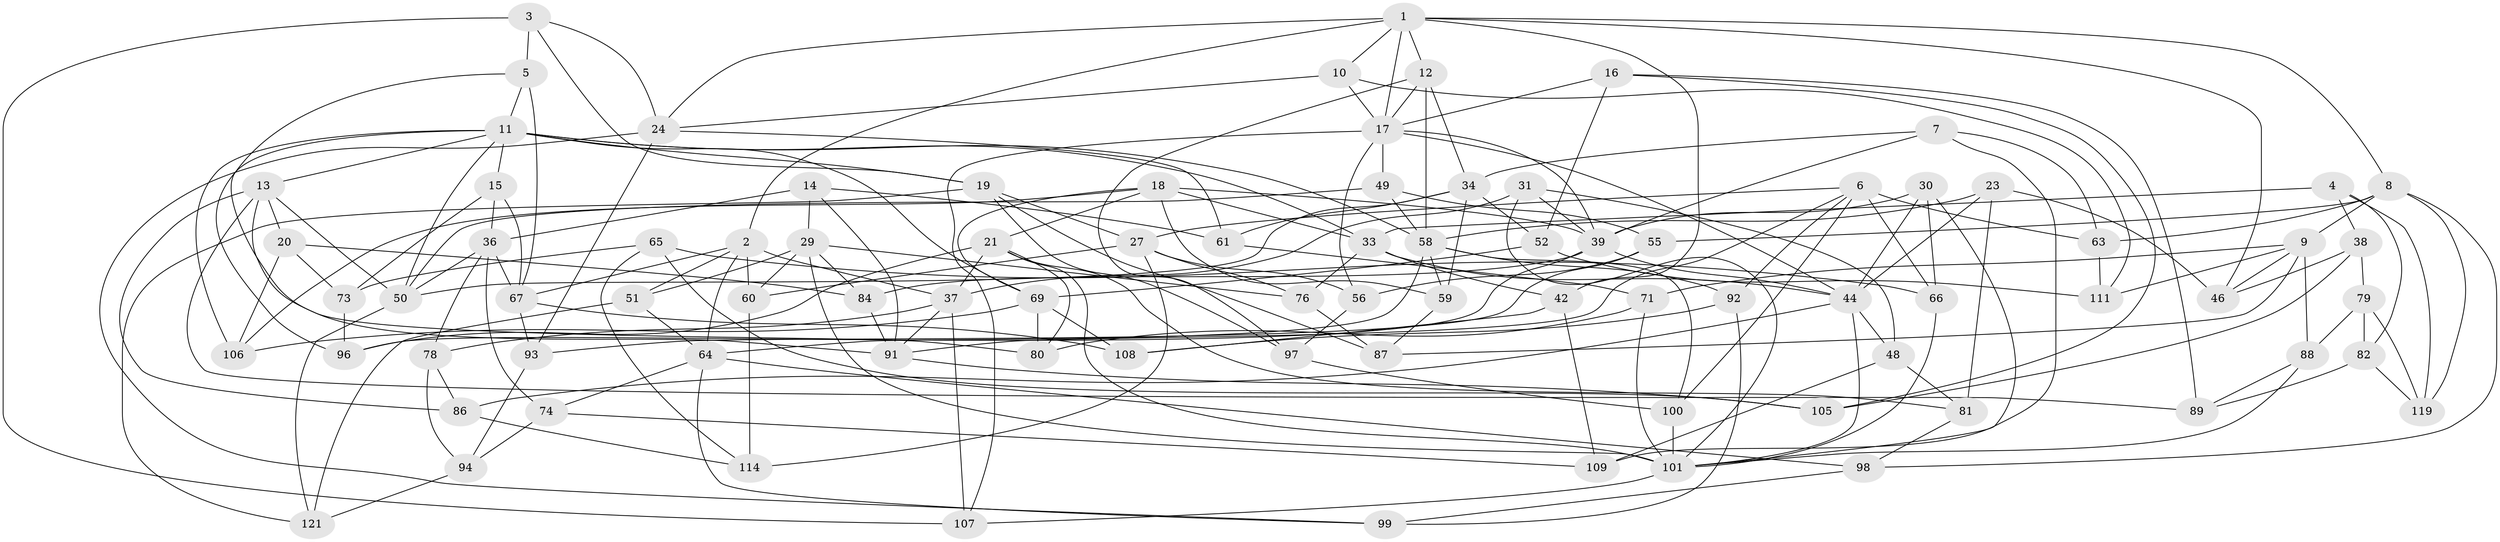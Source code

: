// original degree distribution, {4: 1.0}
// Generated by graph-tools (version 1.1) at 2025/20/03/04/25 18:20:56]
// undirected, 86 vertices, 209 edges
graph export_dot {
graph [start="1"]
  node [color=gray90,style=filled];
  1 [super="+28+57"];
  2 [super="+22"];
  3;
  4;
  5;
  6 [super="+120"];
  7;
  8 [super="+102"];
  9 [super="+45"];
  10;
  11 [super="+47+43"];
  12 [super="+85"];
  13 [super="+25"];
  14;
  15;
  16;
  17 [super="+54+35+70"];
  18 [super="+90"];
  19 [super="+113"];
  20;
  21 [super="+32"];
  23;
  24 [super="+26"];
  27 [super="+53"];
  29 [super="+104"];
  30;
  31;
  33 [super="+95"];
  34 [super="+41"];
  36 [super="+75"];
  37 [super="+40"];
  38;
  39 [super="+72"];
  42;
  44 [super="+62"];
  46;
  48;
  49;
  50 [super="+112"];
  51;
  52;
  55;
  56;
  58 [super="+83+77"];
  59;
  60;
  61;
  63;
  64 [super="+123"];
  65;
  66;
  67 [super="+103"];
  69 [super="+118"];
  71;
  73;
  74;
  76;
  78;
  79;
  80;
  81;
  82;
  84;
  86;
  87;
  88;
  89;
  91 [super="+122"];
  92;
  93;
  94;
  96;
  97;
  98;
  99;
  100;
  101 [super="+117+110"];
  105;
  106;
  107;
  108;
  109;
  111;
  114;
  119;
  121;
  1 -- 24;
  1 -- 10;
  1 -- 12;
  1 -- 17;
  1 -- 8;
  1 -- 42;
  1 -- 2;
  1 -- 46;
  2 -- 67;
  2 -- 60;
  2 -- 51;
  2 -- 37;
  2 -- 64;
  3 -- 19;
  3 -- 107;
  3 -- 5;
  3 -- 24;
  4 -- 119;
  4 -- 38;
  4 -- 33;
  4 -- 82;
  5 -- 80;
  5 -- 67;
  5 -- 11;
  6 -- 92;
  6 -- 100;
  6 -- 27;
  6 -- 66;
  6 -- 91;
  6 -- 63;
  7 -- 63;
  7 -- 109;
  7 -- 34;
  7 -- 39;
  8 -- 9;
  8 -- 98;
  8 -- 55;
  8 -- 119;
  8 -- 63;
  9 -- 71;
  9 -- 88;
  9 -- 111;
  9 -- 46;
  9 -- 87;
  10 -- 24;
  10 -- 111;
  10 -- 17;
  11 -- 96;
  11 -- 58;
  11 -- 19;
  11 -- 50;
  11 -- 69;
  11 -- 106;
  11 -- 13;
  11 -- 15;
  11 -- 33;
  12 -- 17 [weight=2];
  12 -- 97;
  12 -- 58;
  12 -- 34;
  13 -- 86;
  13 -- 89;
  13 -- 50;
  13 -- 91;
  13 -- 20;
  14 -- 61;
  14 -- 91;
  14 -- 29;
  14 -- 36;
  15 -- 36;
  15 -- 73;
  15 -- 67;
  16 -- 105;
  16 -- 52;
  16 -- 89;
  16 -- 17;
  17 -- 107;
  17 -- 49;
  17 -- 44;
  17 -- 39;
  17 -- 56;
  18 -- 69;
  18 -- 39;
  18 -- 106;
  18 -- 33;
  18 -- 59;
  18 -- 21;
  19 -- 97;
  19 -- 87;
  19 -- 121;
  19 -- 27;
  20 -- 84;
  20 -- 106;
  20 -- 73;
  21 -- 81;
  21 -- 37;
  21 -- 80;
  21 -- 101;
  21 -- 96;
  23 -- 46;
  23 -- 81;
  23 -- 44;
  23 -- 58;
  24 -- 99;
  24 -- 93;
  24 -- 61;
  27 -- 76;
  27 -- 114;
  27 -- 56;
  27 -- 60;
  29 -- 84;
  29 -- 60;
  29 -- 51;
  29 -- 76;
  29 -- 101;
  30 -- 66;
  30 -- 44;
  30 -- 101;
  30 -- 39;
  31 -- 37;
  31 -- 48;
  31 -- 39;
  31 -- 101;
  33 -- 76;
  33 -- 42;
  33 -- 44;
  34 -- 52;
  34 -- 61;
  34 -- 50;
  34 -- 59;
  36 -- 50;
  36 -- 74;
  36 -- 78;
  36 -- 67;
  37 -- 78;
  37 -- 107;
  37 -- 91;
  38 -- 105;
  38 -- 79;
  38 -- 46;
  39 -- 44;
  39 -- 96;
  39 -- 84;
  42 -- 109;
  42 -- 108;
  44 -- 48;
  44 -- 86;
  44 -- 101;
  48 -- 109;
  48 -- 81;
  49 -- 55;
  49 -- 50;
  49 -- 58;
  50 -- 121;
  51 -- 121;
  51 -- 64;
  52 -- 111;
  52 -- 69;
  55 -- 56;
  55 -- 93;
  56 -- 97;
  58 -- 100;
  58 -- 59;
  58 -- 64;
  58 -- 92;
  59 -- 87;
  60 -- 114;
  61 -- 71;
  63 -- 111;
  64 -- 98;
  64 -- 99;
  64 -- 74;
  65 -- 73;
  65 -- 66;
  65 -- 105;
  65 -- 114;
  66 -- 101;
  67 -- 93;
  67 -- 108;
  69 -- 106;
  69 -- 80;
  69 -- 108;
  71 -- 80;
  71 -- 101;
  73 -- 96;
  74 -- 109;
  74 -- 94;
  76 -- 87;
  78 -- 86;
  78 -- 94;
  79 -- 88;
  79 -- 119;
  79 -- 82;
  81 -- 98;
  82 -- 89;
  82 -- 119;
  84 -- 91;
  86 -- 114;
  88 -- 101;
  88 -- 89;
  91 -- 105;
  92 -- 99;
  92 -- 108;
  93 -- 94;
  94 -- 121;
  97 -- 100;
  98 -- 99;
  100 -- 101;
  101 -- 107;
}
